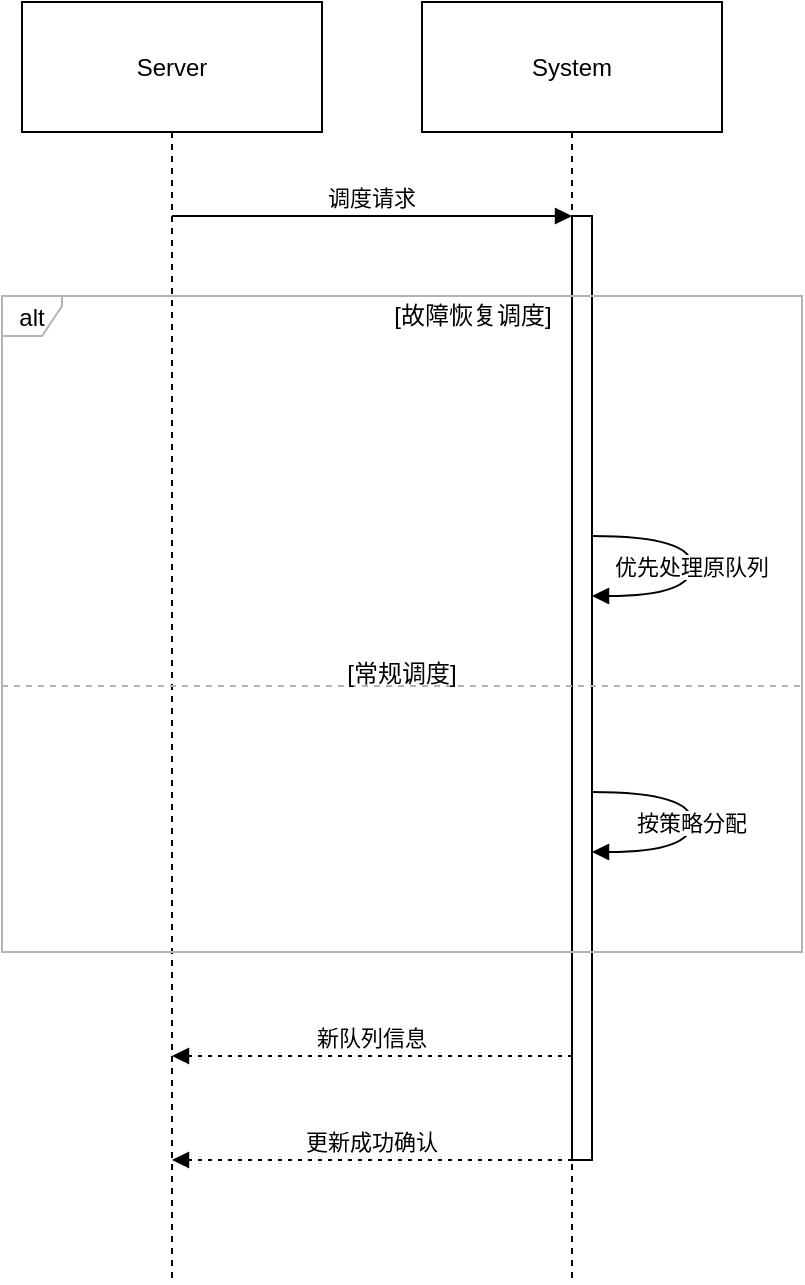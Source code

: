 <mxfile version="26.2.13">
  <diagram name="第 1 页" id="5hclALBQlh2AVa7bqb6c">
    <mxGraphModel dx="924" dy="593" grid="1" gridSize="10" guides="1" tooltips="1" connect="1" arrows="1" fold="1" page="1" pageScale="1" pageWidth="827" pageHeight="1169" math="0" shadow="0">
      <root>
        <mxCell id="0" />
        <mxCell id="1" parent="0" />
        <mxCell id="uoLSeX7otBtxyLp3RP30-1" value="Server" style="shape=umlLifeline;perimeter=lifelinePerimeter;whiteSpace=wrap;container=1;dropTarget=0;collapsible=0;recursiveResize=0;outlineConnect=0;portConstraint=eastwest;newEdgeStyle={&quot;edgeStyle&quot;:&quot;elbowEdgeStyle&quot;,&quot;elbow&quot;:&quot;vertical&quot;,&quot;curved&quot;:0,&quot;rounded&quot;:0};size=65;" vertex="1" parent="1">
          <mxGeometry x="20" y="40" width="150" height="640" as="geometry" />
        </mxCell>
        <mxCell id="uoLSeX7otBtxyLp3RP30-2" value="System" style="shape=umlLifeline;perimeter=lifelinePerimeter;whiteSpace=wrap;container=1;dropTarget=0;collapsible=0;recursiveResize=0;outlineConnect=0;portConstraint=eastwest;newEdgeStyle={&quot;edgeStyle&quot;:&quot;elbowEdgeStyle&quot;,&quot;elbow&quot;:&quot;vertical&quot;,&quot;curved&quot;:0,&quot;rounded&quot;:0};size=65;" vertex="1" parent="1">
          <mxGeometry x="220" y="40" width="150" height="640" as="geometry" />
        </mxCell>
        <mxCell id="uoLSeX7otBtxyLp3RP30-3" value="" style="points=[];perimeter=orthogonalPerimeter;outlineConnect=0;targetShapes=umlLifeline;portConstraint=eastwest;newEdgeStyle={&quot;edgeStyle&quot;:&quot;elbowEdgeStyle&quot;,&quot;elbow&quot;:&quot;vertical&quot;,&quot;curved&quot;:0,&quot;rounded&quot;:0}" vertex="1" parent="uoLSeX7otBtxyLp3RP30-2">
          <mxGeometry x="75" y="107" width="10" height="472" as="geometry" />
        </mxCell>
        <mxCell id="uoLSeX7otBtxyLp3RP30-4" value="alt" style="shape=umlFrame;pointerEvents=0;dropTarget=0;strokeColor=#B3B3B3;height=20;width=30" vertex="1" parent="1">
          <mxGeometry x="10" y="187" width="400" height="328" as="geometry" />
        </mxCell>
        <mxCell id="uoLSeX7otBtxyLp3RP30-5" value="[故障恢复调度]" style="text;strokeColor=none;fillColor=none;align=center;verticalAlign=middle;whiteSpace=wrap;" vertex="1" parent="uoLSeX7otBtxyLp3RP30-4">
          <mxGeometry x="70.588" width="329.412" height="20" as="geometry" />
        </mxCell>
        <mxCell id="uoLSeX7otBtxyLp3RP30-6" value="[常规调度]" style="shape=line;dashed=1;whiteSpace=wrap;verticalAlign=top;labelPosition=center;verticalLabelPosition=middle;align=center;strokeColor=#B3B3B3;" vertex="1" parent="uoLSeX7otBtxyLp3RP30-4">
          <mxGeometry y="175" width="400" height="40" as="geometry" />
        </mxCell>
        <mxCell id="uoLSeX7otBtxyLp3RP30-9" value="调度请求" style="verticalAlign=bottom;edgeStyle=elbowEdgeStyle;elbow=vertical;curved=0;rounded=0;endArrow=block;" edge="1" parent="1" source="uoLSeX7otBtxyLp3RP30-1" target="uoLSeX7otBtxyLp3RP30-3">
          <mxGeometry relative="1" as="geometry">
            <Array as="points">
              <mxPoint x="202" y="147" />
            </Array>
          </mxGeometry>
        </mxCell>
        <mxCell id="uoLSeX7otBtxyLp3RP30-10" value="优先处理原队列" style="curved=1;endArrow=block;rounded=0;" edge="1" parent="1" source="uoLSeX7otBtxyLp3RP30-3" target="uoLSeX7otBtxyLp3RP30-3">
          <mxGeometry relative="1" as="geometry">
            <Array as="points">
              <mxPoint x="355" y="307" />
              <mxPoint x="355" y="337" />
            </Array>
          </mxGeometry>
        </mxCell>
        <mxCell id="uoLSeX7otBtxyLp3RP30-11" value="按策略分配" style="curved=1;endArrow=block;rounded=0;" edge="1" parent="1" source="uoLSeX7otBtxyLp3RP30-3" target="uoLSeX7otBtxyLp3RP30-3">
          <mxGeometry relative="1" as="geometry">
            <Array as="points">
              <mxPoint x="355" y="435" />
              <mxPoint x="355" y="465" />
            </Array>
          </mxGeometry>
        </mxCell>
        <mxCell id="uoLSeX7otBtxyLp3RP30-12" value="新队列信息" style="verticalAlign=bottom;edgeStyle=elbowEdgeStyle;elbow=vertical;curved=0;rounded=0;dashed=1;dashPattern=2 3;endArrow=block;" edge="1" parent="1" source="uoLSeX7otBtxyLp3RP30-3" target="uoLSeX7otBtxyLp3RP30-1">
          <mxGeometry relative="1" as="geometry">
            <Array as="points">
              <mxPoint x="205" y="567" />
            </Array>
          </mxGeometry>
        </mxCell>
        <mxCell id="uoLSeX7otBtxyLp3RP30-13" value="更新成功确认" style="verticalAlign=bottom;edgeStyle=elbowEdgeStyle;elbow=vertical;curved=0;rounded=0;dashed=1;dashPattern=2 3;endArrow=block;" edge="1" parent="1" source="uoLSeX7otBtxyLp3RP30-3" target="uoLSeX7otBtxyLp3RP30-1">
          <mxGeometry relative="1" as="geometry">
            <Array as="points">
              <mxPoint x="205" y="619" />
            </Array>
          </mxGeometry>
        </mxCell>
      </root>
    </mxGraphModel>
  </diagram>
</mxfile>
